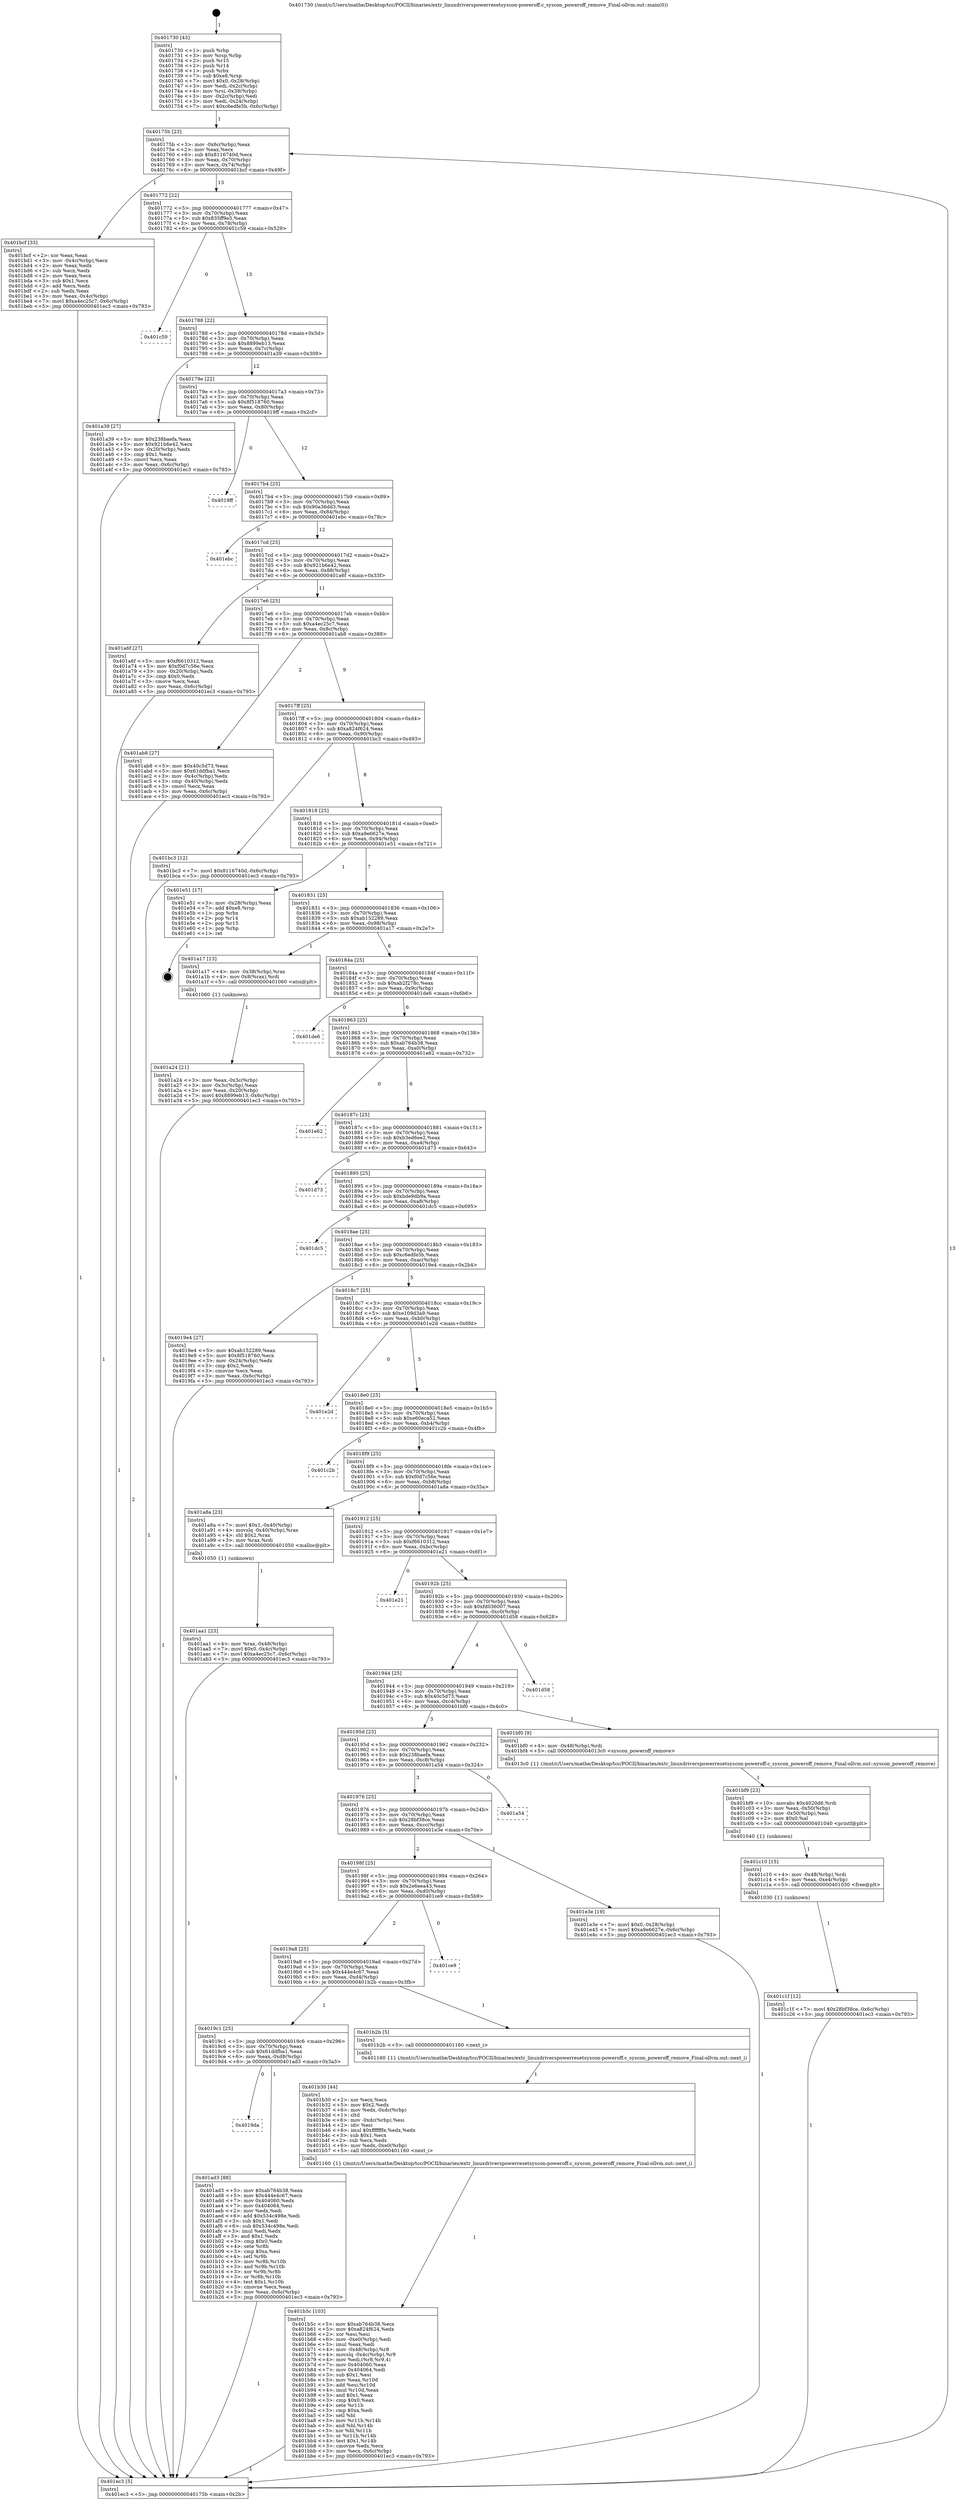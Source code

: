 digraph "0x401730" {
  label = "0x401730 (/mnt/c/Users/mathe/Desktop/tcc/POCII/binaries/extr_linuxdriverspowerresetsyscon-poweroff.c_syscon_poweroff_remove_Final-ollvm.out::main(0))"
  labelloc = "t"
  node[shape=record]

  Entry [label="",width=0.3,height=0.3,shape=circle,fillcolor=black,style=filled]
  "0x40175b" [label="{
     0x40175b [23]\l
     | [instrs]\l
     &nbsp;&nbsp;0x40175b \<+3\>: mov -0x6c(%rbp),%eax\l
     &nbsp;&nbsp;0x40175e \<+2\>: mov %eax,%ecx\l
     &nbsp;&nbsp;0x401760 \<+6\>: sub $0x8116740d,%ecx\l
     &nbsp;&nbsp;0x401766 \<+3\>: mov %eax,-0x70(%rbp)\l
     &nbsp;&nbsp;0x401769 \<+3\>: mov %ecx,-0x74(%rbp)\l
     &nbsp;&nbsp;0x40176c \<+6\>: je 0000000000401bcf \<main+0x49f\>\l
  }"]
  "0x401bcf" [label="{
     0x401bcf [33]\l
     | [instrs]\l
     &nbsp;&nbsp;0x401bcf \<+2\>: xor %eax,%eax\l
     &nbsp;&nbsp;0x401bd1 \<+3\>: mov -0x4c(%rbp),%ecx\l
     &nbsp;&nbsp;0x401bd4 \<+2\>: mov %eax,%edx\l
     &nbsp;&nbsp;0x401bd6 \<+2\>: sub %ecx,%edx\l
     &nbsp;&nbsp;0x401bd8 \<+2\>: mov %eax,%ecx\l
     &nbsp;&nbsp;0x401bda \<+3\>: sub $0x1,%ecx\l
     &nbsp;&nbsp;0x401bdd \<+2\>: add %ecx,%edx\l
     &nbsp;&nbsp;0x401bdf \<+2\>: sub %edx,%eax\l
     &nbsp;&nbsp;0x401be1 \<+3\>: mov %eax,-0x4c(%rbp)\l
     &nbsp;&nbsp;0x401be4 \<+7\>: movl $0xa4ec25c7,-0x6c(%rbp)\l
     &nbsp;&nbsp;0x401beb \<+5\>: jmp 0000000000401ec3 \<main+0x793\>\l
  }"]
  "0x401772" [label="{
     0x401772 [22]\l
     | [instrs]\l
     &nbsp;&nbsp;0x401772 \<+5\>: jmp 0000000000401777 \<main+0x47\>\l
     &nbsp;&nbsp;0x401777 \<+3\>: mov -0x70(%rbp),%eax\l
     &nbsp;&nbsp;0x40177a \<+5\>: sub $0x835ff9e5,%eax\l
     &nbsp;&nbsp;0x40177f \<+3\>: mov %eax,-0x78(%rbp)\l
     &nbsp;&nbsp;0x401782 \<+6\>: je 0000000000401c59 \<main+0x529\>\l
  }"]
  Exit [label="",width=0.3,height=0.3,shape=circle,fillcolor=black,style=filled,peripheries=2]
  "0x401c59" [label="{
     0x401c59\l
  }", style=dashed]
  "0x401788" [label="{
     0x401788 [22]\l
     | [instrs]\l
     &nbsp;&nbsp;0x401788 \<+5\>: jmp 000000000040178d \<main+0x5d\>\l
     &nbsp;&nbsp;0x40178d \<+3\>: mov -0x70(%rbp),%eax\l
     &nbsp;&nbsp;0x401790 \<+5\>: sub $0x8899eb13,%eax\l
     &nbsp;&nbsp;0x401795 \<+3\>: mov %eax,-0x7c(%rbp)\l
     &nbsp;&nbsp;0x401798 \<+6\>: je 0000000000401a39 \<main+0x309\>\l
  }"]
  "0x401c1f" [label="{
     0x401c1f [12]\l
     | [instrs]\l
     &nbsp;&nbsp;0x401c1f \<+7\>: movl $0x28bf38ce,-0x6c(%rbp)\l
     &nbsp;&nbsp;0x401c26 \<+5\>: jmp 0000000000401ec3 \<main+0x793\>\l
  }"]
  "0x401a39" [label="{
     0x401a39 [27]\l
     | [instrs]\l
     &nbsp;&nbsp;0x401a39 \<+5\>: mov $0x238baefa,%eax\l
     &nbsp;&nbsp;0x401a3e \<+5\>: mov $0x921b6e42,%ecx\l
     &nbsp;&nbsp;0x401a43 \<+3\>: mov -0x20(%rbp),%edx\l
     &nbsp;&nbsp;0x401a46 \<+3\>: cmp $0x1,%edx\l
     &nbsp;&nbsp;0x401a49 \<+3\>: cmovl %ecx,%eax\l
     &nbsp;&nbsp;0x401a4c \<+3\>: mov %eax,-0x6c(%rbp)\l
     &nbsp;&nbsp;0x401a4f \<+5\>: jmp 0000000000401ec3 \<main+0x793\>\l
  }"]
  "0x40179e" [label="{
     0x40179e [22]\l
     | [instrs]\l
     &nbsp;&nbsp;0x40179e \<+5\>: jmp 00000000004017a3 \<main+0x73\>\l
     &nbsp;&nbsp;0x4017a3 \<+3\>: mov -0x70(%rbp),%eax\l
     &nbsp;&nbsp;0x4017a6 \<+5\>: sub $0x8f518760,%eax\l
     &nbsp;&nbsp;0x4017ab \<+3\>: mov %eax,-0x80(%rbp)\l
     &nbsp;&nbsp;0x4017ae \<+6\>: je 00000000004019ff \<main+0x2cf\>\l
  }"]
  "0x401c10" [label="{
     0x401c10 [15]\l
     | [instrs]\l
     &nbsp;&nbsp;0x401c10 \<+4\>: mov -0x48(%rbp),%rdi\l
     &nbsp;&nbsp;0x401c14 \<+6\>: mov %eax,-0xe4(%rbp)\l
     &nbsp;&nbsp;0x401c1a \<+5\>: call 0000000000401030 \<free@plt\>\l
     | [calls]\l
     &nbsp;&nbsp;0x401030 \{1\} (unknown)\l
  }"]
  "0x4019ff" [label="{
     0x4019ff\l
  }", style=dashed]
  "0x4017b4" [label="{
     0x4017b4 [25]\l
     | [instrs]\l
     &nbsp;&nbsp;0x4017b4 \<+5\>: jmp 00000000004017b9 \<main+0x89\>\l
     &nbsp;&nbsp;0x4017b9 \<+3\>: mov -0x70(%rbp),%eax\l
     &nbsp;&nbsp;0x4017bc \<+5\>: sub $0x90a36dd3,%eax\l
     &nbsp;&nbsp;0x4017c1 \<+6\>: mov %eax,-0x84(%rbp)\l
     &nbsp;&nbsp;0x4017c7 \<+6\>: je 0000000000401ebc \<main+0x78c\>\l
  }"]
  "0x401bf9" [label="{
     0x401bf9 [23]\l
     | [instrs]\l
     &nbsp;&nbsp;0x401bf9 \<+10\>: movabs $0x4020d6,%rdi\l
     &nbsp;&nbsp;0x401c03 \<+3\>: mov %eax,-0x50(%rbp)\l
     &nbsp;&nbsp;0x401c06 \<+3\>: mov -0x50(%rbp),%esi\l
     &nbsp;&nbsp;0x401c09 \<+2\>: mov $0x0,%al\l
     &nbsp;&nbsp;0x401c0b \<+5\>: call 0000000000401040 \<printf@plt\>\l
     | [calls]\l
     &nbsp;&nbsp;0x401040 \{1\} (unknown)\l
  }"]
  "0x401ebc" [label="{
     0x401ebc\l
  }", style=dashed]
  "0x4017cd" [label="{
     0x4017cd [25]\l
     | [instrs]\l
     &nbsp;&nbsp;0x4017cd \<+5\>: jmp 00000000004017d2 \<main+0xa2\>\l
     &nbsp;&nbsp;0x4017d2 \<+3\>: mov -0x70(%rbp),%eax\l
     &nbsp;&nbsp;0x4017d5 \<+5\>: sub $0x921b6e42,%eax\l
     &nbsp;&nbsp;0x4017da \<+6\>: mov %eax,-0x88(%rbp)\l
     &nbsp;&nbsp;0x4017e0 \<+6\>: je 0000000000401a6f \<main+0x33f\>\l
  }"]
  "0x401b5c" [label="{
     0x401b5c [103]\l
     | [instrs]\l
     &nbsp;&nbsp;0x401b5c \<+5\>: mov $0xab764b38,%ecx\l
     &nbsp;&nbsp;0x401b61 \<+5\>: mov $0xa824f624,%edx\l
     &nbsp;&nbsp;0x401b66 \<+2\>: xor %esi,%esi\l
     &nbsp;&nbsp;0x401b68 \<+6\>: mov -0xe0(%rbp),%edi\l
     &nbsp;&nbsp;0x401b6e \<+3\>: imul %eax,%edi\l
     &nbsp;&nbsp;0x401b71 \<+4\>: mov -0x48(%rbp),%r8\l
     &nbsp;&nbsp;0x401b75 \<+4\>: movslq -0x4c(%rbp),%r9\l
     &nbsp;&nbsp;0x401b79 \<+4\>: mov %edi,(%r8,%r9,4)\l
     &nbsp;&nbsp;0x401b7d \<+7\>: mov 0x404060,%eax\l
     &nbsp;&nbsp;0x401b84 \<+7\>: mov 0x404064,%edi\l
     &nbsp;&nbsp;0x401b8b \<+3\>: sub $0x1,%esi\l
     &nbsp;&nbsp;0x401b8e \<+3\>: mov %eax,%r10d\l
     &nbsp;&nbsp;0x401b91 \<+3\>: add %esi,%r10d\l
     &nbsp;&nbsp;0x401b94 \<+4\>: imul %r10d,%eax\l
     &nbsp;&nbsp;0x401b98 \<+3\>: and $0x1,%eax\l
     &nbsp;&nbsp;0x401b9b \<+3\>: cmp $0x0,%eax\l
     &nbsp;&nbsp;0x401b9e \<+4\>: sete %r11b\l
     &nbsp;&nbsp;0x401ba2 \<+3\>: cmp $0xa,%edi\l
     &nbsp;&nbsp;0x401ba5 \<+3\>: setl %bl\l
     &nbsp;&nbsp;0x401ba8 \<+3\>: mov %r11b,%r14b\l
     &nbsp;&nbsp;0x401bab \<+3\>: and %bl,%r14b\l
     &nbsp;&nbsp;0x401bae \<+3\>: xor %bl,%r11b\l
     &nbsp;&nbsp;0x401bb1 \<+3\>: or %r11b,%r14b\l
     &nbsp;&nbsp;0x401bb4 \<+4\>: test $0x1,%r14b\l
     &nbsp;&nbsp;0x401bb8 \<+3\>: cmovne %edx,%ecx\l
     &nbsp;&nbsp;0x401bbb \<+3\>: mov %ecx,-0x6c(%rbp)\l
     &nbsp;&nbsp;0x401bbe \<+5\>: jmp 0000000000401ec3 \<main+0x793\>\l
  }"]
  "0x401a6f" [label="{
     0x401a6f [27]\l
     | [instrs]\l
     &nbsp;&nbsp;0x401a6f \<+5\>: mov $0xf6610312,%eax\l
     &nbsp;&nbsp;0x401a74 \<+5\>: mov $0xf0d7c56e,%ecx\l
     &nbsp;&nbsp;0x401a79 \<+3\>: mov -0x20(%rbp),%edx\l
     &nbsp;&nbsp;0x401a7c \<+3\>: cmp $0x0,%edx\l
     &nbsp;&nbsp;0x401a7f \<+3\>: cmove %ecx,%eax\l
     &nbsp;&nbsp;0x401a82 \<+3\>: mov %eax,-0x6c(%rbp)\l
     &nbsp;&nbsp;0x401a85 \<+5\>: jmp 0000000000401ec3 \<main+0x793\>\l
  }"]
  "0x4017e6" [label="{
     0x4017e6 [25]\l
     | [instrs]\l
     &nbsp;&nbsp;0x4017e6 \<+5\>: jmp 00000000004017eb \<main+0xbb\>\l
     &nbsp;&nbsp;0x4017eb \<+3\>: mov -0x70(%rbp),%eax\l
     &nbsp;&nbsp;0x4017ee \<+5\>: sub $0xa4ec25c7,%eax\l
     &nbsp;&nbsp;0x4017f3 \<+6\>: mov %eax,-0x8c(%rbp)\l
     &nbsp;&nbsp;0x4017f9 \<+6\>: je 0000000000401ab8 \<main+0x388\>\l
  }"]
  "0x401b30" [label="{
     0x401b30 [44]\l
     | [instrs]\l
     &nbsp;&nbsp;0x401b30 \<+2\>: xor %ecx,%ecx\l
     &nbsp;&nbsp;0x401b32 \<+5\>: mov $0x2,%edx\l
     &nbsp;&nbsp;0x401b37 \<+6\>: mov %edx,-0xdc(%rbp)\l
     &nbsp;&nbsp;0x401b3d \<+1\>: cltd\l
     &nbsp;&nbsp;0x401b3e \<+6\>: mov -0xdc(%rbp),%esi\l
     &nbsp;&nbsp;0x401b44 \<+2\>: idiv %esi\l
     &nbsp;&nbsp;0x401b46 \<+6\>: imul $0xfffffffe,%edx,%edx\l
     &nbsp;&nbsp;0x401b4c \<+3\>: sub $0x1,%ecx\l
     &nbsp;&nbsp;0x401b4f \<+2\>: sub %ecx,%edx\l
     &nbsp;&nbsp;0x401b51 \<+6\>: mov %edx,-0xe0(%rbp)\l
     &nbsp;&nbsp;0x401b57 \<+5\>: call 0000000000401160 \<next_i\>\l
     | [calls]\l
     &nbsp;&nbsp;0x401160 \{1\} (/mnt/c/Users/mathe/Desktop/tcc/POCII/binaries/extr_linuxdriverspowerresetsyscon-poweroff.c_syscon_poweroff_remove_Final-ollvm.out::next_i)\l
  }"]
  "0x401ab8" [label="{
     0x401ab8 [27]\l
     | [instrs]\l
     &nbsp;&nbsp;0x401ab8 \<+5\>: mov $0x40c5d73,%eax\l
     &nbsp;&nbsp;0x401abd \<+5\>: mov $0x61ddfba1,%ecx\l
     &nbsp;&nbsp;0x401ac2 \<+3\>: mov -0x4c(%rbp),%edx\l
     &nbsp;&nbsp;0x401ac5 \<+3\>: cmp -0x40(%rbp),%edx\l
     &nbsp;&nbsp;0x401ac8 \<+3\>: cmovl %ecx,%eax\l
     &nbsp;&nbsp;0x401acb \<+3\>: mov %eax,-0x6c(%rbp)\l
     &nbsp;&nbsp;0x401ace \<+5\>: jmp 0000000000401ec3 \<main+0x793\>\l
  }"]
  "0x4017ff" [label="{
     0x4017ff [25]\l
     | [instrs]\l
     &nbsp;&nbsp;0x4017ff \<+5\>: jmp 0000000000401804 \<main+0xd4\>\l
     &nbsp;&nbsp;0x401804 \<+3\>: mov -0x70(%rbp),%eax\l
     &nbsp;&nbsp;0x401807 \<+5\>: sub $0xa824f624,%eax\l
     &nbsp;&nbsp;0x40180c \<+6\>: mov %eax,-0x90(%rbp)\l
     &nbsp;&nbsp;0x401812 \<+6\>: je 0000000000401bc3 \<main+0x493\>\l
  }"]
  "0x4019da" [label="{
     0x4019da\l
  }", style=dashed]
  "0x401bc3" [label="{
     0x401bc3 [12]\l
     | [instrs]\l
     &nbsp;&nbsp;0x401bc3 \<+7\>: movl $0x8116740d,-0x6c(%rbp)\l
     &nbsp;&nbsp;0x401bca \<+5\>: jmp 0000000000401ec3 \<main+0x793\>\l
  }"]
  "0x401818" [label="{
     0x401818 [25]\l
     | [instrs]\l
     &nbsp;&nbsp;0x401818 \<+5\>: jmp 000000000040181d \<main+0xed\>\l
     &nbsp;&nbsp;0x40181d \<+3\>: mov -0x70(%rbp),%eax\l
     &nbsp;&nbsp;0x401820 \<+5\>: sub $0xa9e6627e,%eax\l
     &nbsp;&nbsp;0x401825 \<+6\>: mov %eax,-0x94(%rbp)\l
     &nbsp;&nbsp;0x40182b \<+6\>: je 0000000000401e51 \<main+0x721\>\l
  }"]
  "0x401ad3" [label="{
     0x401ad3 [88]\l
     | [instrs]\l
     &nbsp;&nbsp;0x401ad3 \<+5\>: mov $0xab764b38,%eax\l
     &nbsp;&nbsp;0x401ad8 \<+5\>: mov $0x444e4c67,%ecx\l
     &nbsp;&nbsp;0x401add \<+7\>: mov 0x404060,%edx\l
     &nbsp;&nbsp;0x401ae4 \<+7\>: mov 0x404064,%esi\l
     &nbsp;&nbsp;0x401aeb \<+2\>: mov %edx,%edi\l
     &nbsp;&nbsp;0x401aed \<+6\>: add $0x534c498e,%edi\l
     &nbsp;&nbsp;0x401af3 \<+3\>: sub $0x1,%edi\l
     &nbsp;&nbsp;0x401af6 \<+6\>: sub $0x534c498e,%edi\l
     &nbsp;&nbsp;0x401afc \<+3\>: imul %edi,%edx\l
     &nbsp;&nbsp;0x401aff \<+3\>: and $0x1,%edx\l
     &nbsp;&nbsp;0x401b02 \<+3\>: cmp $0x0,%edx\l
     &nbsp;&nbsp;0x401b05 \<+4\>: sete %r8b\l
     &nbsp;&nbsp;0x401b09 \<+3\>: cmp $0xa,%esi\l
     &nbsp;&nbsp;0x401b0c \<+4\>: setl %r9b\l
     &nbsp;&nbsp;0x401b10 \<+3\>: mov %r8b,%r10b\l
     &nbsp;&nbsp;0x401b13 \<+3\>: and %r9b,%r10b\l
     &nbsp;&nbsp;0x401b16 \<+3\>: xor %r9b,%r8b\l
     &nbsp;&nbsp;0x401b19 \<+3\>: or %r8b,%r10b\l
     &nbsp;&nbsp;0x401b1c \<+4\>: test $0x1,%r10b\l
     &nbsp;&nbsp;0x401b20 \<+3\>: cmovne %ecx,%eax\l
     &nbsp;&nbsp;0x401b23 \<+3\>: mov %eax,-0x6c(%rbp)\l
     &nbsp;&nbsp;0x401b26 \<+5\>: jmp 0000000000401ec3 \<main+0x793\>\l
  }"]
  "0x401e51" [label="{
     0x401e51 [17]\l
     | [instrs]\l
     &nbsp;&nbsp;0x401e51 \<+3\>: mov -0x28(%rbp),%eax\l
     &nbsp;&nbsp;0x401e54 \<+7\>: add $0xe8,%rsp\l
     &nbsp;&nbsp;0x401e5b \<+1\>: pop %rbx\l
     &nbsp;&nbsp;0x401e5c \<+2\>: pop %r14\l
     &nbsp;&nbsp;0x401e5e \<+2\>: pop %r15\l
     &nbsp;&nbsp;0x401e60 \<+1\>: pop %rbp\l
     &nbsp;&nbsp;0x401e61 \<+1\>: ret\l
  }"]
  "0x401831" [label="{
     0x401831 [25]\l
     | [instrs]\l
     &nbsp;&nbsp;0x401831 \<+5\>: jmp 0000000000401836 \<main+0x106\>\l
     &nbsp;&nbsp;0x401836 \<+3\>: mov -0x70(%rbp),%eax\l
     &nbsp;&nbsp;0x401839 \<+5\>: sub $0xab152289,%eax\l
     &nbsp;&nbsp;0x40183e \<+6\>: mov %eax,-0x98(%rbp)\l
     &nbsp;&nbsp;0x401844 \<+6\>: je 0000000000401a17 \<main+0x2e7\>\l
  }"]
  "0x4019c1" [label="{
     0x4019c1 [25]\l
     | [instrs]\l
     &nbsp;&nbsp;0x4019c1 \<+5\>: jmp 00000000004019c6 \<main+0x296\>\l
     &nbsp;&nbsp;0x4019c6 \<+3\>: mov -0x70(%rbp),%eax\l
     &nbsp;&nbsp;0x4019c9 \<+5\>: sub $0x61ddfba1,%eax\l
     &nbsp;&nbsp;0x4019ce \<+6\>: mov %eax,-0xd8(%rbp)\l
     &nbsp;&nbsp;0x4019d4 \<+6\>: je 0000000000401ad3 \<main+0x3a3\>\l
  }"]
  "0x401a17" [label="{
     0x401a17 [13]\l
     | [instrs]\l
     &nbsp;&nbsp;0x401a17 \<+4\>: mov -0x38(%rbp),%rax\l
     &nbsp;&nbsp;0x401a1b \<+4\>: mov 0x8(%rax),%rdi\l
     &nbsp;&nbsp;0x401a1f \<+5\>: call 0000000000401060 \<atoi@plt\>\l
     | [calls]\l
     &nbsp;&nbsp;0x401060 \{1\} (unknown)\l
  }"]
  "0x40184a" [label="{
     0x40184a [25]\l
     | [instrs]\l
     &nbsp;&nbsp;0x40184a \<+5\>: jmp 000000000040184f \<main+0x11f\>\l
     &nbsp;&nbsp;0x40184f \<+3\>: mov -0x70(%rbp),%eax\l
     &nbsp;&nbsp;0x401852 \<+5\>: sub $0xab2f278c,%eax\l
     &nbsp;&nbsp;0x401857 \<+6\>: mov %eax,-0x9c(%rbp)\l
     &nbsp;&nbsp;0x40185d \<+6\>: je 0000000000401de6 \<main+0x6b6\>\l
  }"]
  "0x401b2b" [label="{
     0x401b2b [5]\l
     | [instrs]\l
     &nbsp;&nbsp;0x401b2b \<+5\>: call 0000000000401160 \<next_i\>\l
     | [calls]\l
     &nbsp;&nbsp;0x401160 \{1\} (/mnt/c/Users/mathe/Desktop/tcc/POCII/binaries/extr_linuxdriverspowerresetsyscon-poweroff.c_syscon_poweroff_remove_Final-ollvm.out::next_i)\l
  }"]
  "0x401de6" [label="{
     0x401de6\l
  }", style=dashed]
  "0x401863" [label="{
     0x401863 [25]\l
     | [instrs]\l
     &nbsp;&nbsp;0x401863 \<+5\>: jmp 0000000000401868 \<main+0x138\>\l
     &nbsp;&nbsp;0x401868 \<+3\>: mov -0x70(%rbp),%eax\l
     &nbsp;&nbsp;0x40186b \<+5\>: sub $0xab764b38,%eax\l
     &nbsp;&nbsp;0x401870 \<+6\>: mov %eax,-0xa0(%rbp)\l
     &nbsp;&nbsp;0x401876 \<+6\>: je 0000000000401e62 \<main+0x732\>\l
  }"]
  "0x4019a8" [label="{
     0x4019a8 [25]\l
     | [instrs]\l
     &nbsp;&nbsp;0x4019a8 \<+5\>: jmp 00000000004019ad \<main+0x27d\>\l
     &nbsp;&nbsp;0x4019ad \<+3\>: mov -0x70(%rbp),%eax\l
     &nbsp;&nbsp;0x4019b0 \<+5\>: sub $0x444e4c67,%eax\l
     &nbsp;&nbsp;0x4019b5 \<+6\>: mov %eax,-0xd4(%rbp)\l
     &nbsp;&nbsp;0x4019bb \<+6\>: je 0000000000401b2b \<main+0x3fb\>\l
  }"]
  "0x401e62" [label="{
     0x401e62\l
  }", style=dashed]
  "0x40187c" [label="{
     0x40187c [25]\l
     | [instrs]\l
     &nbsp;&nbsp;0x40187c \<+5\>: jmp 0000000000401881 \<main+0x151\>\l
     &nbsp;&nbsp;0x401881 \<+3\>: mov -0x70(%rbp),%eax\l
     &nbsp;&nbsp;0x401884 \<+5\>: sub $0xb3ed6ee2,%eax\l
     &nbsp;&nbsp;0x401889 \<+6\>: mov %eax,-0xa4(%rbp)\l
     &nbsp;&nbsp;0x40188f \<+6\>: je 0000000000401d73 \<main+0x643\>\l
  }"]
  "0x401ce9" [label="{
     0x401ce9\l
  }", style=dashed]
  "0x401d73" [label="{
     0x401d73\l
  }", style=dashed]
  "0x401895" [label="{
     0x401895 [25]\l
     | [instrs]\l
     &nbsp;&nbsp;0x401895 \<+5\>: jmp 000000000040189a \<main+0x16a\>\l
     &nbsp;&nbsp;0x40189a \<+3\>: mov -0x70(%rbp),%eax\l
     &nbsp;&nbsp;0x40189d \<+5\>: sub $0xbde9db9a,%eax\l
     &nbsp;&nbsp;0x4018a2 \<+6\>: mov %eax,-0xa8(%rbp)\l
     &nbsp;&nbsp;0x4018a8 \<+6\>: je 0000000000401dc5 \<main+0x695\>\l
  }"]
  "0x40198f" [label="{
     0x40198f [25]\l
     | [instrs]\l
     &nbsp;&nbsp;0x40198f \<+5\>: jmp 0000000000401994 \<main+0x264\>\l
     &nbsp;&nbsp;0x401994 \<+3\>: mov -0x70(%rbp),%eax\l
     &nbsp;&nbsp;0x401997 \<+5\>: sub $0x2e6eea43,%eax\l
     &nbsp;&nbsp;0x40199c \<+6\>: mov %eax,-0xd0(%rbp)\l
     &nbsp;&nbsp;0x4019a2 \<+6\>: je 0000000000401ce9 \<main+0x5b9\>\l
  }"]
  "0x401dc5" [label="{
     0x401dc5\l
  }", style=dashed]
  "0x4018ae" [label="{
     0x4018ae [25]\l
     | [instrs]\l
     &nbsp;&nbsp;0x4018ae \<+5\>: jmp 00000000004018b3 \<main+0x183\>\l
     &nbsp;&nbsp;0x4018b3 \<+3\>: mov -0x70(%rbp),%eax\l
     &nbsp;&nbsp;0x4018b6 \<+5\>: sub $0xc6edfe5b,%eax\l
     &nbsp;&nbsp;0x4018bb \<+6\>: mov %eax,-0xac(%rbp)\l
     &nbsp;&nbsp;0x4018c1 \<+6\>: je 00000000004019e4 \<main+0x2b4\>\l
  }"]
  "0x401e3e" [label="{
     0x401e3e [19]\l
     | [instrs]\l
     &nbsp;&nbsp;0x401e3e \<+7\>: movl $0x0,-0x28(%rbp)\l
     &nbsp;&nbsp;0x401e45 \<+7\>: movl $0xa9e6627e,-0x6c(%rbp)\l
     &nbsp;&nbsp;0x401e4c \<+5\>: jmp 0000000000401ec3 \<main+0x793\>\l
  }"]
  "0x4019e4" [label="{
     0x4019e4 [27]\l
     | [instrs]\l
     &nbsp;&nbsp;0x4019e4 \<+5\>: mov $0xab152289,%eax\l
     &nbsp;&nbsp;0x4019e9 \<+5\>: mov $0x8f518760,%ecx\l
     &nbsp;&nbsp;0x4019ee \<+3\>: mov -0x24(%rbp),%edx\l
     &nbsp;&nbsp;0x4019f1 \<+3\>: cmp $0x2,%edx\l
     &nbsp;&nbsp;0x4019f4 \<+3\>: cmovne %ecx,%eax\l
     &nbsp;&nbsp;0x4019f7 \<+3\>: mov %eax,-0x6c(%rbp)\l
     &nbsp;&nbsp;0x4019fa \<+5\>: jmp 0000000000401ec3 \<main+0x793\>\l
  }"]
  "0x4018c7" [label="{
     0x4018c7 [25]\l
     | [instrs]\l
     &nbsp;&nbsp;0x4018c7 \<+5\>: jmp 00000000004018cc \<main+0x19c\>\l
     &nbsp;&nbsp;0x4018cc \<+3\>: mov -0x70(%rbp),%eax\l
     &nbsp;&nbsp;0x4018cf \<+5\>: sub $0xe109d3a9,%eax\l
     &nbsp;&nbsp;0x4018d4 \<+6\>: mov %eax,-0xb0(%rbp)\l
     &nbsp;&nbsp;0x4018da \<+6\>: je 0000000000401e2d \<main+0x6fd\>\l
  }"]
  "0x401ec3" [label="{
     0x401ec3 [5]\l
     | [instrs]\l
     &nbsp;&nbsp;0x401ec3 \<+5\>: jmp 000000000040175b \<main+0x2b\>\l
  }"]
  "0x401730" [label="{
     0x401730 [43]\l
     | [instrs]\l
     &nbsp;&nbsp;0x401730 \<+1\>: push %rbp\l
     &nbsp;&nbsp;0x401731 \<+3\>: mov %rsp,%rbp\l
     &nbsp;&nbsp;0x401734 \<+2\>: push %r15\l
     &nbsp;&nbsp;0x401736 \<+2\>: push %r14\l
     &nbsp;&nbsp;0x401738 \<+1\>: push %rbx\l
     &nbsp;&nbsp;0x401739 \<+7\>: sub $0xe8,%rsp\l
     &nbsp;&nbsp;0x401740 \<+7\>: movl $0x0,-0x28(%rbp)\l
     &nbsp;&nbsp;0x401747 \<+3\>: mov %edi,-0x2c(%rbp)\l
     &nbsp;&nbsp;0x40174a \<+4\>: mov %rsi,-0x38(%rbp)\l
     &nbsp;&nbsp;0x40174e \<+3\>: mov -0x2c(%rbp),%edi\l
     &nbsp;&nbsp;0x401751 \<+3\>: mov %edi,-0x24(%rbp)\l
     &nbsp;&nbsp;0x401754 \<+7\>: movl $0xc6edfe5b,-0x6c(%rbp)\l
  }"]
  "0x401a24" [label="{
     0x401a24 [21]\l
     | [instrs]\l
     &nbsp;&nbsp;0x401a24 \<+3\>: mov %eax,-0x3c(%rbp)\l
     &nbsp;&nbsp;0x401a27 \<+3\>: mov -0x3c(%rbp),%eax\l
     &nbsp;&nbsp;0x401a2a \<+3\>: mov %eax,-0x20(%rbp)\l
     &nbsp;&nbsp;0x401a2d \<+7\>: movl $0x8899eb13,-0x6c(%rbp)\l
     &nbsp;&nbsp;0x401a34 \<+5\>: jmp 0000000000401ec3 \<main+0x793\>\l
  }"]
  "0x401976" [label="{
     0x401976 [25]\l
     | [instrs]\l
     &nbsp;&nbsp;0x401976 \<+5\>: jmp 000000000040197b \<main+0x24b\>\l
     &nbsp;&nbsp;0x40197b \<+3\>: mov -0x70(%rbp),%eax\l
     &nbsp;&nbsp;0x40197e \<+5\>: sub $0x28bf38ce,%eax\l
     &nbsp;&nbsp;0x401983 \<+6\>: mov %eax,-0xcc(%rbp)\l
     &nbsp;&nbsp;0x401989 \<+6\>: je 0000000000401e3e \<main+0x70e\>\l
  }"]
  "0x401e2d" [label="{
     0x401e2d\l
  }", style=dashed]
  "0x4018e0" [label="{
     0x4018e0 [25]\l
     | [instrs]\l
     &nbsp;&nbsp;0x4018e0 \<+5\>: jmp 00000000004018e5 \<main+0x1b5\>\l
     &nbsp;&nbsp;0x4018e5 \<+3\>: mov -0x70(%rbp),%eax\l
     &nbsp;&nbsp;0x4018e8 \<+5\>: sub $0xe60eca52,%eax\l
     &nbsp;&nbsp;0x4018ed \<+6\>: mov %eax,-0xb4(%rbp)\l
     &nbsp;&nbsp;0x4018f3 \<+6\>: je 0000000000401c2b \<main+0x4fb\>\l
  }"]
  "0x401a54" [label="{
     0x401a54\l
  }", style=dashed]
  "0x401c2b" [label="{
     0x401c2b\l
  }", style=dashed]
  "0x4018f9" [label="{
     0x4018f9 [25]\l
     | [instrs]\l
     &nbsp;&nbsp;0x4018f9 \<+5\>: jmp 00000000004018fe \<main+0x1ce\>\l
     &nbsp;&nbsp;0x4018fe \<+3\>: mov -0x70(%rbp),%eax\l
     &nbsp;&nbsp;0x401901 \<+5\>: sub $0xf0d7c56e,%eax\l
     &nbsp;&nbsp;0x401906 \<+6\>: mov %eax,-0xb8(%rbp)\l
     &nbsp;&nbsp;0x40190c \<+6\>: je 0000000000401a8a \<main+0x35a\>\l
  }"]
  "0x40195d" [label="{
     0x40195d [25]\l
     | [instrs]\l
     &nbsp;&nbsp;0x40195d \<+5\>: jmp 0000000000401962 \<main+0x232\>\l
     &nbsp;&nbsp;0x401962 \<+3\>: mov -0x70(%rbp),%eax\l
     &nbsp;&nbsp;0x401965 \<+5\>: sub $0x238baefa,%eax\l
     &nbsp;&nbsp;0x40196a \<+6\>: mov %eax,-0xc8(%rbp)\l
     &nbsp;&nbsp;0x401970 \<+6\>: je 0000000000401a54 \<main+0x324\>\l
  }"]
  "0x401a8a" [label="{
     0x401a8a [23]\l
     | [instrs]\l
     &nbsp;&nbsp;0x401a8a \<+7\>: movl $0x1,-0x40(%rbp)\l
     &nbsp;&nbsp;0x401a91 \<+4\>: movslq -0x40(%rbp),%rax\l
     &nbsp;&nbsp;0x401a95 \<+4\>: shl $0x2,%rax\l
     &nbsp;&nbsp;0x401a99 \<+3\>: mov %rax,%rdi\l
     &nbsp;&nbsp;0x401a9c \<+5\>: call 0000000000401050 \<malloc@plt\>\l
     | [calls]\l
     &nbsp;&nbsp;0x401050 \{1\} (unknown)\l
  }"]
  "0x401912" [label="{
     0x401912 [25]\l
     | [instrs]\l
     &nbsp;&nbsp;0x401912 \<+5\>: jmp 0000000000401917 \<main+0x1e7\>\l
     &nbsp;&nbsp;0x401917 \<+3\>: mov -0x70(%rbp),%eax\l
     &nbsp;&nbsp;0x40191a \<+5\>: sub $0xf6610312,%eax\l
     &nbsp;&nbsp;0x40191f \<+6\>: mov %eax,-0xbc(%rbp)\l
     &nbsp;&nbsp;0x401925 \<+6\>: je 0000000000401e21 \<main+0x6f1\>\l
  }"]
  "0x401aa1" [label="{
     0x401aa1 [23]\l
     | [instrs]\l
     &nbsp;&nbsp;0x401aa1 \<+4\>: mov %rax,-0x48(%rbp)\l
     &nbsp;&nbsp;0x401aa5 \<+7\>: movl $0x0,-0x4c(%rbp)\l
     &nbsp;&nbsp;0x401aac \<+7\>: movl $0xa4ec25c7,-0x6c(%rbp)\l
     &nbsp;&nbsp;0x401ab3 \<+5\>: jmp 0000000000401ec3 \<main+0x793\>\l
  }"]
  "0x401bf0" [label="{
     0x401bf0 [9]\l
     | [instrs]\l
     &nbsp;&nbsp;0x401bf0 \<+4\>: mov -0x48(%rbp),%rdi\l
     &nbsp;&nbsp;0x401bf4 \<+5\>: call 00000000004013c0 \<syscon_poweroff_remove\>\l
     | [calls]\l
     &nbsp;&nbsp;0x4013c0 \{1\} (/mnt/c/Users/mathe/Desktop/tcc/POCII/binaries/extr_linuxdriverspowerresetsyscon-poweroff.c_syscon_poweroff_remove_Final-ollvm.out::syscon_poweroff_remove)\l
  }"]
  "0x401e21" [label="{
     0x401e21\l
  }", style=dashed]
  "0x40192b" [label="{
     0x40192b [25]\l
     | [instrs]\l
     &nbsp;&nbsp;0x40192b \<+5\>: jmp 0000000000401930 \<main+0x200\>\l
     &nbsp;&nbsp;0x401930 \<+3\>: mov -0x70(%rbp),%eax\l
     &nbsp;&nbsp;0x401933 \<+5\>: sub $0xfd036007,%eax\l
     &nbsp;&nbsp;0x401938 \<+6\>: mov %eax,-0xc0(%rbp)\l
     &nbsp;&nbsp;0x40193e \<+6\>: je 0000000000401d58 \<main+0x628\>\l
  }"]
  "0x401944" [label="{
     0x401944 [25]\l
     | [instrs]\l
     &nbsp;&nbsp;0x401944 \<+5\>: jmp 0000000000401949 \<main+0x219\>\l
     &nbsp;&nbsp;0x401949 \<+3\>: mov -0x70(%rbp),%eax\l
     &nbsp;&nbsp;0x40194c \<+5\>: sub $0x40c5d73,%eax\l
     &nbsp;&nbsp;0x401951 \<+6\>: mov %eax,-0xc4(%rbp)\l
     &nbsp;&nbsp;0x401957 \<+6\>: je 0000000000401bf0 \<main+0x4c0\>\l
  }"]
  "0x401d58" [label="{
     0x401d58\l
  }", style=dashed]
  Entry -> "0x401730" [label=" 1"]
  "0x40175b" -> "0x401bcf" [label=" 1"]
  "0x40175b" -> "0x401772" [label=" 13"]
  "0x401e51" -> Exit [label=" 1"]
  "0x401772" -> "0x401c59" [label=" 0"]
  "0x401772" -> "0x401788" [label=" 13"]
  "0x401e3e" -> "0x401ec3" [label=" 1"]
  "0x401788" -> "0x401a39" [label=" 1"]
  "0x401788" -> "0x40179e" [label=" 12"]
  "0x401c1f" -> "0x401ec3" [label=" 1"]
  "0x40179e" -> "0x4019ff" [label=" 0"]
  "0x40179e" -> "0x4017b4" [label=" 12"]
  "0x401c10" -> "0x401c1f" [label=" 1"]
  "0x4017b4" -> "0x401ebc" [label=" 0"]
  "0x4017b4" -> "0x4017cd" [label=" 12"]
  "0x401bf9" -> "0x401c10" [label=" 1"]
  "0x4017cd" -> "0x401a6f" [label=" 1"]
  "0x4017cd" -> "0x4017e6" [label=" 11"]
  "0x401bf0" -> "0x401bf9" [label=" 1"]
  "0x4017e6" -> "0x401ab8" [label=" 2"]
  "0x4017e6" -> "0x4017ff" [label=" 9"]
  "0x401bcf" -> "0x401ec3" [label=" 1"]
  "0x4017ff" -> "0x401bc3" [label=" 1"]
  "0x4017ff" -> "0x401818" [label=" 8"]
  "0x401bc3" -> "0x401ec3" [label=" 1"]
  "0x401818" -> "0x401e51" [label=" 1"]
  "0x401818" -> "0x401831" [label=" 7"]
  "0x401b5c" -> "0x401ec3" [label=" 1"]
  "0x401831" -> "0x401a17" [label=" 1"]
  "0x401831" -> "0x40184a" [label=" 6"]
  "0x401b2b" -> "0x401b30" [label=" 1"]
  "0x40184a" -> "0x401de6" [label=" 0"]
  "0x40184a" -> "0x401863" [label=" 6"]
  "0x401ad3" -> "0x401ec3" [label=" 1"]
  "0x401863" -> "0x401e62" [label=" 0"]
  "0x401863" -> "0x40187c" [label=" 6"]
  "0x4019c1" -> "0x401ad3" [label=" 1"]
  "0x40187c" -> "0x401d73" [label=" 0"]
  "0x40187c" -> "0x401895" [label=" 6"]
  "0x401b30" -> "0x401b5c" [label=" 1"]
  "0x401895" -> "0x401dc5" [label=" 0"]
  "0x401895" -> "0x4018ae" [label=" 6"]
  "0x4019a8" -> "0x401b2b" [label=" 1"]
  "0x4018ae" -> "0x4019e4" [label=" 1"]
  "0x4018ae" -> "0x4018c7" [label=" 5"]
  "0x4019e4" -> "0x401ec3" [label=" 1"]
  "0x401730" -> "0x40175b" [label=" 1"]
  "0x401ec3" -> "0x40175b" [label=" 13"]
  "0x401a17" -> "0x401a24" [label=" 1"]
  "0x401a24" -> "0x401ec3" [label=" 1"]
  "0x401a39" -> "0x401ec3" [label=" 1"]
  "0x401a6f" -> "0x401ec3" [label=" 1"]
  "0x4019c1" -> "0x4019da" [label=" 0"]
  "0x4018c7" -> "0x401e2d" [label=" 0"]
  "0x4018c7" -> "0x4018e0" [label=" 5"]
  "0x40198f" -> "0x401ce9" [label=" 0"]
  "0x4018e0" -> "0x401c2b" [label=" 0"]
  "0x4018e0" -> "0x4018f9" [label=" 5"]
  "0x4019a8" -> "0x4019c1" [label=" 1"]
  "0x4018f9" -> "0x401a8a" [label=" 1"]
  "0x4018f9" -> "0x401912" [label=" 4"]
  "0x401a8a" -> "0x401aa1" [label=" 1"]
  "0x401aa1" -> "0x401ec3" [label=" 1"]
  "0x401ab8" -> "0x401ec3" [label=" 2"]
  "0x401976" -> "0x401e3e" [label=" 1"]
  "0x401912" -> "0x401e21" [label=" 0"]
  "0x401912" -> "0x40192b" [label=" 4"]
  "0x40198f" -> "0x4019a8" [label=" 2"]
  "0x40192b" -> "0x401d58" [label=" 0"]
  "0x40192b" -> "0x401944" [label=" 4"]
  "0x40195d" -> "0x401976" [label=" 3"]
  "0x401944" -> "0x401bf0" [label=" 1"]
  "0x401944" -> "0x40195d" [label=" 3"]
  "0x401976" -> "0x40198f" [label=" 2"]
  "0x40195d" -> "0x401a54" [label=" 0"]
}
